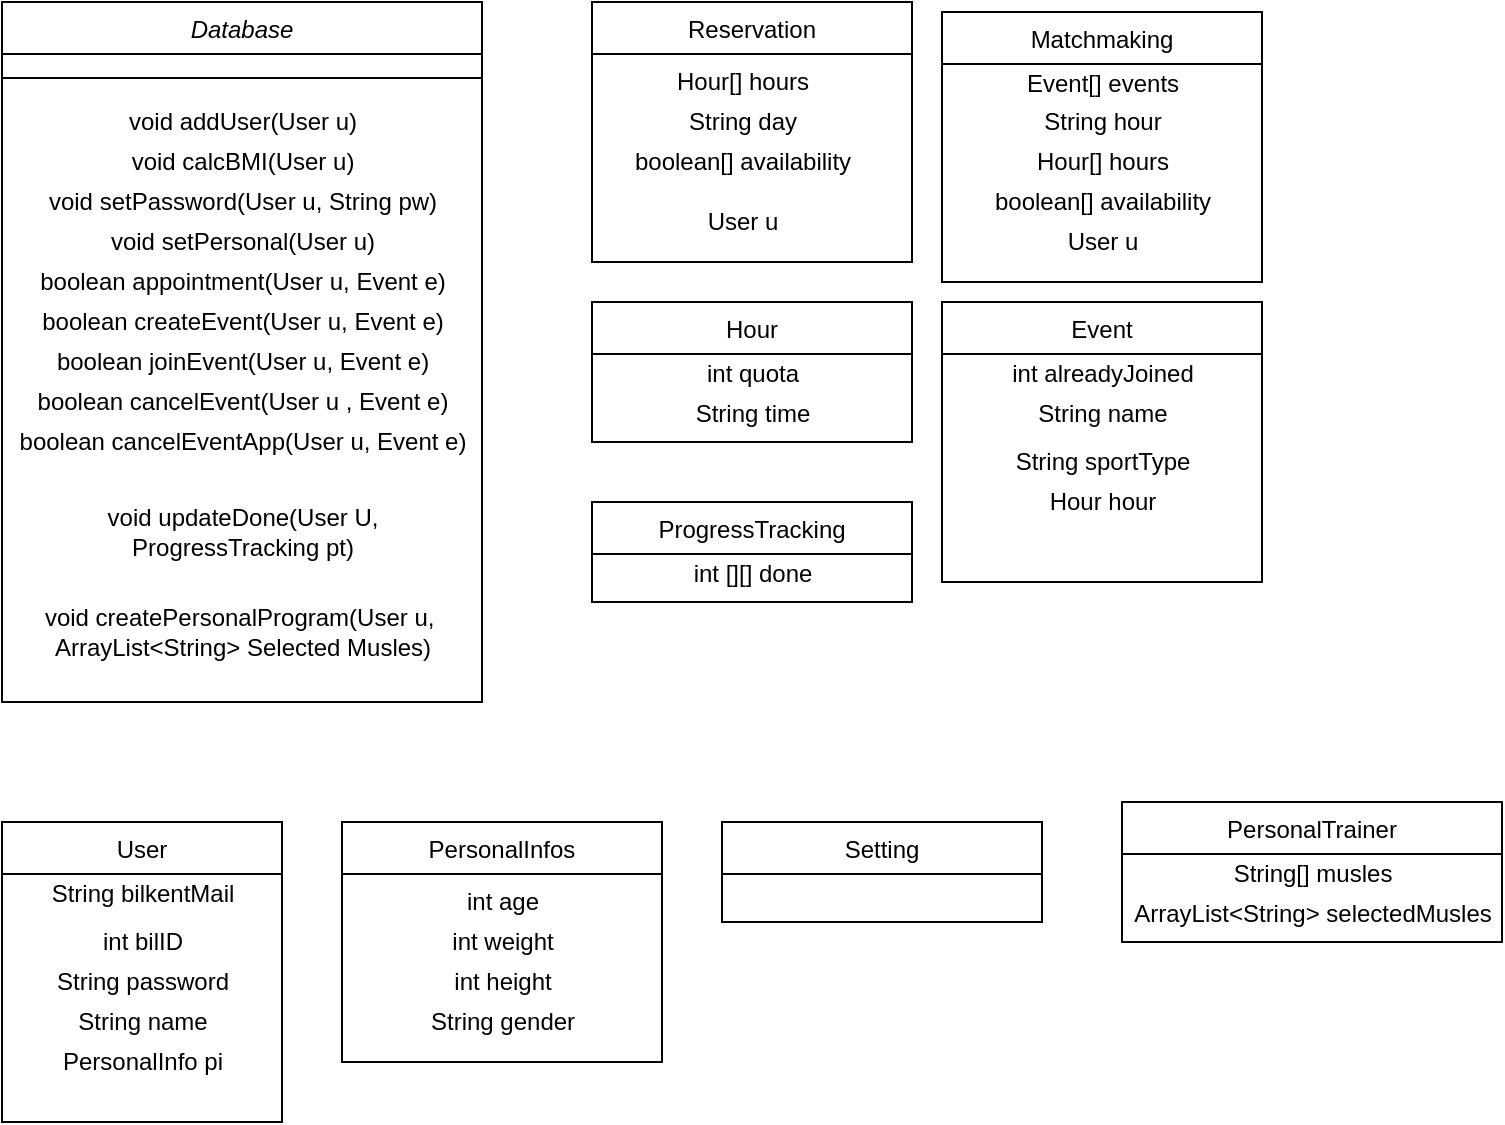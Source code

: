 <mxfile version="17.2.4" type="github">
  <diagram id="C5RBs43oDa-KdzZeNtuy" name="Page-1">
    <mxGraphModel dx="1008" dy="563" grid="1" gridSize="10" guides="1" tooltips="1" connect="1" arrows="1" fold="1" page="1" pageScale="1" pageWidth="827" pageHeight="1169" math="0" shadow="0">
      <root>
        <mxCell id="WIyWlLk6GJQsqaUBKTNV-0" />
        <mxCell id="WIyWlLk6GJQsqaUBKTNV-1" parent="WIyWlLk6GJQsqaUBKTNV-0" />
        <mxCell id="zkfFHV4jXpPFQw0GAbJ--0" value="Database" style="swimlane;fontStyle=2;align=center;verticalAlign=top;childLayout=stackLayout;horizontal=1;startSize=26;horizontalStack=0;resizeParent=1;resizeLast=0;collapsible=1;marginBottom=0;rounded=0;shadow=0;strokeWidth=1;" parent="WIyWlLk6GJQsqaUBKTNV-1" vertex="1">
          <mxGeometry x="20" y="60" width="240" height="350" as="geometry">
            <mxRectangle x="230" y="140" width="160" height="26" as="alternateBounds" />
          </mxGeometry>
        </mxCell>
        <mxCell id="zkfFHV4jXpPFQw0GAbJ--4" value="" style="line;html=1;strokeWidth=1;align=left;verticalAlign=middle;spacingTop=-1;spacingLeft=3;spacingRight=3;rotatable=0;labelPosition=right;points=[];portConstraint=eastwest;" parent="zkfFHV4jXpPFQw0GAbJ--0" vertex="1">
          <mxGeometry y="26" width="240" height="24" as="geometry" />
        </mxCell>
        <mxCell id="Os4HGBw6ipUDlC0x81c_-0" value="void addUser(User u)" style="text;html=1;align=center;verticalAlign=middle;resizable=0;points=[];autosize=1;strokeColor=none;fillColor=none;" vertex="1" parent="zkfFHV4jXpPFQw0GAbJ--0">
          <mxGeometry y="50" width="240" height="20" as="geometry" />
        </mxCell>
        <mxCell id="Os4HGBw6ipUDlC0x81c_-1" value="void calcBMI(User u)" style="text;html=1;align=center;verticalAlign=middle;resizable=0;points=[];autosize=1;strokeColor=none;fillColor=none;" vertex="1" parent="zkfFHV4jXpPFQw0GAbJ--0">
          <mxGeometry y="70" width="240" height="20" as="geometry" />
        </mxCell>
        <mxCell id="Os4HGBw6ipUDlC0x81c_-3" value="void setPassword(User u, String pw)" style="text;html=1;align=center;verticalAlign=middle;resizable=0;points=[];autosize=1;strokeColor=none;fillColor=none;" vertex="1" parent="zkfFHV4jXpPFQw0GAbJ--0">
          <mxGeometry y="90" width="240" height="20" as="geometry" />
        </mxCell>
        <mxCell id="Os4HGBw6ipUDlC0x81c_-4" value="void setPersonal(User u)" style="text;html=1;align=center;verticalAlign=middle;resizable=0;points=[];autosize=1;strokeColor=none;fillColor=none;" vertex="1" parent="zkfFHV4jXpPFQw0GAbJ--0">
          <mxGeometry y="110" width="240" height="20" as="geometry" />
        </mxCell>
        <mxCell id="Os4HGBw6ipUDlC0x81c_-5" value="boolean appointment(User u, Event e)" style="text;html=1;align=center;verticalAlign=middle;resizable=0;points=[];autosize=1;strokeColor=none;fillColor=none;" vertex="1" parent="zkfFHV4jXpPFQw0GAbJ--0">
          <mxGeometry y="130" width="240" height="20" as="geometry" />
        </mxCell>
        <mxCell id="Os4HGBw6ipUDlC0x81c_-6" value="boolean createEvent(User u, Event e)" style="text;html=1;align=center;verticalAlign=middle;resizable=0;points=[];autosize=1;strokeColor=none;fillColor=none;" vertex="1" parent="zkfFHV4jXpPFQw0GAbJ--0">
          <mxGeometry y="150" width="240" height="20" as="geometry" />
        </mxCell>
        <mxCell id="Os4HGBw6ipUDlC0x81c_-8" value="boolean joinEvent(User u, Event e)" style="text;html=1;align=center;verticalAlign=middle;resizable=0;points=[];autosize=1;strokeColor=none;fillColor=none;" vertex="1" parent="zkfFHV4jXpPFQw0GAbJ--0">
          <mxGeometry y="170" width="240" height="20" as="geometry" />
        </mxCell>
        <mxCell id="Os4HGBw6ipUDlC0x81c_-7" value="boolean cancelEvent(User u , Event e)" style="text;html=1;align=center;verticalAlign=middle;resizable=0;points=[];autosize=1;strokeColor=none;fillColor=none;" vertex="1" parent="zkfFHV4jXpPFQw0GAbJ--0">
          <mxGeometry y="190" width="240" height="20" as="geometry" />
        </mxCell>
        <mxCell id="Os4HGBw6ipUDlC0x81c_-10" value="boolean cancelEventApp(User u, Event e)" style="text;html=1;align=center;verticalAlign=middle;resizable=0;points=[];autosize=1;strokeColor=none;fillColor=none;" vertex="1" parent="zkfFHV4jXpPFQw0GAbJ--0">
          <mxGeometry y="210" width="240" height="20" as="geometry" />
        </mxCell>
        <mxCell id="Os4HGBw6ipUDlC0x81c_-15" value="&amp;nbsp;" style="text;html=1;align=center;verticalAlign=middle;resizable=0;points=[];autosize=1;strokeColor=none;fillColor=none;" vertex="1" parent="zkfFHV4jXpPFQw0GAbJ--0">
          <mxGeometry y="230" width="240" height="20" as="geometry" />
        </mxCell>
        <mxCell id="Os4HGBw6ipUDlC0x81c_-12" value="void updateDone(User U, &lt;br&gt;ProgressTracking pt)" style="text;html=1;align=center;verticalAlign=middle;resizable=0;points=[];autosize=1;strokeColor=none;fillColor=none;" vertex="1" parent="zkfFHV4jXpPFQw0GAbJ--0">
          <mxGeometry y="250" width="240" height="30" as="geometry" />
        </mxCell>
        <mxCell id="Os4HGBw6ipUDlC0x81c_-14" value="&amp;nbsp;" style="text;html=1;align=center;verticalAlign=middle;resizable=0;points=[];autosize=1;strokeColor=none;fillColor=none;" vertex="1" parent="zkfFHV4jXpPFQw0GAbJ--0">
          <mxGeometry y="280" width="240" height="20" as="geometry" />
        </mxCell>
        <mxCell id="Os4HGBw6ipUDlC0x81c_-11" value="void createPersonalProgram(User u,&amp;nbsp;&lt;br&gt;ArrayList&amp;lt;String&amp;gt; Selected Musles)" style="text;html=1;align=center;verticalAlign=middle;resizable=0;points=[];autosize=1;strokeColor=none;fillColor=none;" vertex="1" parent="zkfFHV4jXpPFQw0GAbJ--0">
          <mxGeometry y="300" width="240" height="30" as="geometry" />
        </mxCell>
        <mxCell id="zkfFHV4jXpPFQw0GAbJ--6" value="User" style="swimlane;fontStyle=0;align=center;verticalAlign=top;childLayout=stackLayout;horizontal=1;startSize=26;horizontalStack=0;resizeParent=1;resizeLast=0;collapsible=1;marginBottom=0;rounded=0;shadow=0;strokeWidth=1;swimlaneBody=1;" parent="WIyWlLk6GJQsqaUBKTNV-1" vertex="1">
          <mxGeometry x="20" y="470" width="140" height="150" as="geometry">
            <mxRectangle x="20" y="470" width="160" height="26" as="alternateBounds" />
          </mxGeometry>
        </mxCell>
        <mxCell id="Os4HGBw6ipUDlC0x81c_-18" value="String bilkentMail" style="text;html=1;align=center;verticalAlign=middle;resizable=0;points=[];autosize=1;strokeColor=none;fillColor=none;" vertex="1" parent="zkfFHV4jXpPFQw0GAbJ--6">
          <mxGeometry y="26" width="140" height="20" as="geometry" />
        </mxCell>
        <mxCell id="zkfFHV4jXpPFQw0GAbJ--13" value="PersonalInfos" style="swimlane;fontStyle=0;align=center;verticalAlign=top;childLayout=stackLayout;horizontal=1;startSize=26;horizontalStack=0;resizeParent=1;resizeLast=0;collapsible=1;marginBottom=0;rounded=0;shadow=0;strokeWidth=1;" parent="WIyWlLk6GJQsqaUBKTNV-1" vertex="1">
          <mxGeometry x="190" y="470" width="160" height="120" as="geometry">
            <mxRectangle x="340" y="380" width="170" height="26" as="alternateBounds" />
          </mxGeometry>
        </mxCell>
        <mxCell id="Os4HGBw6ipUDlC0x81c_-19" value="int bilID" style="text;html=1;align=center;verticalAlign=middle;resizable=0;points=[];autosize=1;strokeColor=none;fillColor=none;" vertex="1" parent="WIyWlLk6GJQsqaUBKTNV-1">
          <mxGeometry x="60" y="520" width="60" height="20" as="geometry" />
        </mxCell>
        <mxCell id="Os4HGBw6ipUDlC0x81c_-20" value="String password" style="text;html=1;align=center;verticalAlign=middle;resizable=0;points=[];autosize=1;strokeColor=none;fillColor=none;" vertex="1" parent="WIyWlLk6GJQsqaUBKTNV-1">
          <mxGeometry x="40" y="540" width="100" height="20" as="geometry" />
        </mxCell>
        <mxCell id="Os4HGBw6ipUDlC0x81c_-21" value="String name" style="text;html=1;align=center;verticalAlign=middle;resizable=0;points=[];autosize=1;strokeColor=none;fillColor=none;" vertex="1" parent="WIyWlLk6GJQsqaUBKTNV-1">
          <mxGeometry x="50" y="560" width="80" height="20" as="geometry" />
        </mxCell>
        <mxCell id="Os4HGBw6ipUDlC0x81c_-22" value="PersonalInfo pi" style="text;html=1;align=center;verticalAlign=middle;resizable=0;points=[];autosize=1;strokeColor=none;fillColor=none;" vertex="1" parent="WIyWlLk6GJQsqaUBKTNV-1">
          <mxGeometry x="40" y="580" width="100" height="20" as="geometry" />
        </mxCell>
        <mxCell id="Os4HGBw6ipUDlC0x81c_-25" value="Setting" style="swimlane;fontStyle=0;align=center;verticalAlign=top;childLayout=stackLayout;horizontal=1;startSize=26;horizontalStack=0;resizeParent=1;resizeLast=0;collapsible=1;marginBottom=0;rounded=0;shadow=0;strokeWidth=1;" vertex="1" parent="WIyWlLk6GJQsqaUBKTNV-1">
          <mxGeometry x="380" y="470" width="160" height="50" as="geometry">
            <mxRectangle x="340" y="380" width="170" height="26" as="alternateBounds" />
          </mxGeometry>
        </mxCell>
        <mxCell id="Os4HGBw6ipUDlC0x81c_-28" value="int age" style="text;html=1;align=center;verticalAlign=middle;resizable=0;points=[];autosize=1;strokeColor=none;fillColor=none;" vertex="1" parent="WIyWlLk6GJQsqaUBKTNV-1">
          <mxGeometry x="245" y="500" width="50" height="20" as="geometry" />
        </mxCell>
        <mxCell id="Os4HGBw6ipUDlC0x81c_-29" value="int weight" style="text;html=1;align=center;verticalAlign=middle;resizable=0;points=[];autosize=1;strokeColor=none;fillColor=none;" vertex="1" parent="WIyWlLk6GJQsqaUBKTNV-1">
          <mxGeometry x="235" y="520" width="70" height="20" as="geometry" />
        </mxCell>
        <mxCell id="Os4HGBw6ipUDlC0x81c_-30" value="int height" style="text;html=1;align=center;verticalAlign=middle;resizable=0;points=[];autosize=1;strokeColor=none;fillColor=none;" vertex="1" parent="WIyWlLk6GJQsqaUBKTNV-1">
          <mxGeometry x="240" y="540" width="60" height="20" as="geometry" />
        </mxCell>
        <mxCell id="Os4HGBw6ipUDlC0x81c_-31" value="String gender" style="text;html=1;align=center;verticalAlign=middle;resizable=0;points=[];autosize=1;strokeColor=none;fillColor=none;" vertex="1" parent="WIyWlLk6GJQsqaUBKTNV-1">
          <mxGeometry x="225" y="560" width="90" height="20" as="geometry" />
        </mxCell>
        <mxCell id="Os4HGBw6ipUDlC0x81c_-32" value="Reservation" style="swimlane;fontStyle=0;align=center;verticalAlign=top;childLayout=stackLayout;horizontal=1;startSize=26;horizontalStack=0;resizeParent=1;resizeLast=0;collapsible=1;marginBottom=0;rounded=0;shadow=0;strokeWidth=1;" vertex="1" parent="WIyWlLk6GJQsqaUBKTNV-1">
          <mxGeometry x="315" y="60" width="160" height="130" as="geometry">
            <mxRectangle x="340" y="380" width="170" height="26" as="alternateBounds" />
          </mxGeometry>
        </mxCell>
        <mxCell id="Os4HGBw6ipUDlC0x81c_-33" value="Hour[] hours" style="text;html=1;align=center;verticalAlign=middle;resizable=0;points=[];autosize=1;strokeColor=none;fillColor=none;" vertex="1" parent="WIyWlLk6GJQsqaUBKTNV-1">
          <mxGeometry x="350" y="90" width="80" height="20" as="geometry" />
        </mxCell>
        <mxCell id="Os4HGBw6ipUDlC0x81c_-34" value="String day" style="text;html=1;align=center;verticalAlign=middle;resizable=0;points=[];autosize=1;strokeColor=none;fillColor=none;" vertex="1" parent="WIyWlLk6GJQsqaUBKTNV-1">
          <mxGeometry x="355" y="110" width="70" height="20" as="geometry" />
        </mxCell>
        <mxCell id="Os4HGBw6ipUDlC0x81c_-35" value="boolean[] availability" style="text;html=1;align=center;verticalAlign=middle;resizable=0;points=[];autosize=1;strokeColor=none;fillColor=none;" vertex="1" parent="WIyWlLk6GJQsqaUBKTNV-1">
          <mxGeometry x="330" y="130" width="120" height="20" as="geometry" />
        </mxCell>
        <mxCell id="Os4HGBw6ipUDlC0x81c_-36" value="User u" style="text;html=1;align=center;verticalAlign=middle;resizable=0;points=[];autosize=1;strokeColor=none;fillColor=none;" vertex="1" parent="WIyWlLk6GJQsqaUBKTNV-1">
          <mxGeometry x="365" y="160" width="50" height="20" as="geometry" />
        </mxCell>
        <mxCell id="Os4HGBw6ipUDlC0x81c_-37" value="Matchmaking" style="swimlane;fontStyle=0;align=center;verticalAlign=top;childLayout=stackLayout;horizontal=1;startSize=26;horizontalStack=0;resizeParent=1;resizeLast=0;collapsible=1;marginBottom=0;rounded=0;shadow=0;strokeWidth=1;" vertex="1" parent="WIyWlLk6GJQsqaUBKTNV-1">
          <mxGeometry x="490" y="65" width="160" height="135" as="geometry">
            <mxRectangle x="340" y="380" width="170" height="26" as="alternateBounds" />
          </mxGeometry>
        </mxCell>
        <mxCell id="Os4HGBw6ipUDlC0x81c_-38" value="Event[] events" style="text;html=1;align=center;verticalAlign=middle;resizable=0;points=[];autosize=1;strokeColor=none;fillColor=none;" vertex="1" parent="Os4HGBw6ipUDlC0x81c_-37">
          <mxGeometry y="26" width="160" height="20" as="geometry" />
        </mxCell>
        <mxCell id="Os4HGBw6ipUDlC0x81c_-39" value="String hour" style="text;html=1;align=center;verticalAlign=middle;resizable=0;points=[];autosize=1;strokeColor=none;fillColor=none;" vertex="1" parent="WIyWlLk6GJQsqaUBKTNV-1">
          <mxGeometry x="535" y="110" width="70" height="20" as="geometry" />
        </mxCell>
        <mxCell id="Os4HGBw6ipUDlC0x81c_-40" value="Hour[] hours" style="text;html=1;align=center;verticalAlign=middle;resizable=0;points=[];autosize=1;strokeColor=none;fillColor=none;" vertex="1" parent="WIyWlLk6GJQsqaUBKTNV-1">
          <mxGeometry x="530" y="130" width="80" height="20" as="geometry" />
        </mxCell>
        <mxCell id="Os4HGBw6ipUDlC0x81c_-41" value="boolean[] availability" style="text;html=1;align=center;verticalAlign=middle;resizable=0;points=[];autosize=1;strokeColor=none;fillColor=none;" vertex="1" parent="WIyWlLk6GJQsqaUBKTNV-1">
          <mxGeometry x="510" y="150" width="120" height="20" as="geometry" />
        </mxCell>
        <mxCell id="Os4HGBw6ipUDlC0x81c_-42" value="User u" style="text;html=1;align=center;verticalAlign=middle;resizable=0;points=[];autosize=1;strokeColor=none;fillColor=none;" vertex="1" parent="WIyWlLk6GJQsqaUBKTNV-1">
          <mxGeometry x="545" y="170" width="50" height="20" as="geometry" />
        </mxCell>
        <mxCell id="Os4HGBw6ipUDlC0x81c_-43" value="Hour" style="swimlane;fontStyle=0;align=center;verticalAlign=top;childLayout=stackLayout;horizontal=1;startSize=26;horizontalStack=0;resizeParent=1;resizeLast=0;collapsible=1;marginBottom=0;rounded=0;shadow=0;strokeWidth=1;" vertex="1" parent="WIyWlLk6GJQsqaUBKTNV-1">
          <mxGeometry x="315" y="210" width="160" height="70" as="geometry">
            <mxRectangle x="340" y="380" width="170" height="26" as="alternateBounds" />
          </mxGeometry>
        </mxCell>
        <mxCell id="Os4HGBw6ipUDlC0x81c_-44" value="int quota" style="text;html=1;align=center;verticalAlign=middle;resizable=0;points=[];autosize=1;strokeColor=none;fillColor=none;" vertex="1" parent="Os4HGBw6ipUDlC0x81c_-43">
          <mxGeometry y="26" width="160" height="20" as="geometry" />
        </mxCell>
        <mxCell id="Os4HGBw6ipUDlC0x81c_-45" value="String time" style="text;html=1;align=center;verticalAlign=middle;resizable=0;points=[];autosize=1;strokeColor=none;fillColor=none;" vertex="1" parent="Os4HGBw6ipUDlC0x81c_-43">
          <mxGeometry y="46" width="160" height="20" as="geometry" />
        </mxCell>
        <mxCell id="Os4HGBw6ipUDlC0x81c_-46" value="Event" style="swimlane;fontStyle=0;align=center;verticalAlign=top;childLayout=stackLayout;horizontal=1;startSize=26;horizontalStack=0;resizeParent=1;resizeLast=0;collapsible=1;marginBottom=0;rounded=0;shadow=0;strokeWidth=1;" vertex="1" parent="WIyWlLk6GJQsqaUBKTNV-1">
          <mxGeometry x="490" y="210" width="160" height="140" as="geometry">
            <mxRectangle x="340" y="380" width="170" height="26" as="alternateBounds" />
          </mxGeometry>
        </mxCell>
        <mxCell id="Os4HGBw6ipUDlC0x81c_-47" value="int alreadyJoined" style="text;html=1;align=center;verticalAlign=middle;resizable=0;points=[];autosize=1;strokeColor=none;fillColor=none;" vertex="1" parent="Os4HGBw6ipUDlC0x81c_-46">
          <mxGeometry y="26" width="160" height="20" as="geometry" />
        </mxCell>
        <mxCell id="Os4HGBw6ipUDlC0x81c_-48" value="String name" style="text;html=1;align=center;verticalAlign=middle;resizable=0;points=[];autosize=1;strokeColor=none;fillColor=none;" vertex="1" parent="Os4HGBw6ipUDlC0x81c_-46">
          <mxGeometry y="46" width="160" height="20" as="geometry" />
        </mxCell>
        <mxCell id="Os4HGBw6ipUDlC0x81c_-50" value="String sportType" style="text;html=1;align=center;verticalAlign=middle;resizable=0;points=[];autosize=1;strokeColor=none;fillColor=none;" vertex="1" parent="WIyWlLk6GJQsqaUBKTNV-1">
          <mxGeometry x="520" y="280" width="100" height="20" as="geometry" />
        </mxCell>
        <mxCell id="Os4HGBw6ipUDlC0x81c_-51" value="Hour hour" style="text;html=1;align=center;verticalAlign=middle;resizable=0;points=[];autosize=1;strokeColor=none;fillColor=none;" vertex="1" parent="WIyWlLk6GJQsqaUBKTNV-1">
          <mxGeometry x="535" y="300" width="70" height="20" as="geometry" />
        </mxCell>
        <mxCell id="Os4HGBw6ipUDlC0x81c_-52" value="ProgressTracking" style="swimlane;fontStyle=0;align=center;verticalAlign=top;childLayout=stackLayout;horizontal=1;startSize=26;horizontalStack=0;resizeParent=1;resizeLast=0;collapsible=1;marginBottom=0;rounded=0;shadow=0;strokeWidth=1;" vertex="1" parent="WIyWlLk6GJQsqaUBKTNV-1">
          <mxGeometry x="315" y="310" width="160" height="50" as="geometry">
            <mxRectangle x="340" y="380" width="170" height="26" as="alternateBounds" />
          </mxGeometry>
        </mxCell>
        <mxCell id="Os4HGBw6ipUDlC0x81c_-53" value="int [][] done" style="text;html=1;align=center;verticalAlign=middle;resizable=0;points=[];autosize=1;strokeColor=none;fillColor=none;" vertex="1" parent="Os4HGBw6ipUDlC0x81c_-52">
          <mxGeometry y="26" width="160" height="20" as="geometry" />
        </mxCell>
        <mxCell id="Os4HGBw6ipUDlC0x81c_-55" value="PersonalTrainer" style="swimlane;fontStyle=0;align=center;verticalAlign=top;childLayout=stackLayout;horizontal=1;startSize=26;horizontalStack=0;resizeParent=1;resizeLast=0;collapsible=1;marginBottom=0;rounded=0;shadow=0;strokeWidth=1;" vertex="1" parent="WIyWlLk6GJQsqaUBKTNV-1">
          <mxGeometry x="580" y="460" width="190" height="70" as="geometry">
            <mxRectangle x="340" y="380" width="170" height="26" as="alternateBounds" />
          </mxGeometry>
        </mxCell>
        <mxCell id="Os4HGBw6ipUDlC0x81c_-56" value="String[] musles" style="text;html=1;align=center;verticalAlign=middle;resizable=0;points=[];autosize=1;strokeColor=none;fillColor=none;" vertex="1" parent="Os4HGBw6ipUDlC0x81c_-55">
          <mxGeometry y="26" width="190" height="20" as="geometry" />
        </mxCell>
        <mxCell id="Os4HGBw6ipUDlC0x81c_-57" value="ArrayList&amp;lt;String&amp;gt; selectedMusles" style="text;html=1;align=center;verticalAlign=middle;resizable=0;points=[];autosize=1;strokeColor=none;fillColor=none;" vertex="1" parent="Os4HGBw6ipUDlC0x81c_-55">
          <mxGeometry y="46" width="190" height="20" as="geometry" />
        </mxCell>
      </root>
    </mxGraphModel>
  </diagram>
</mxfile>
